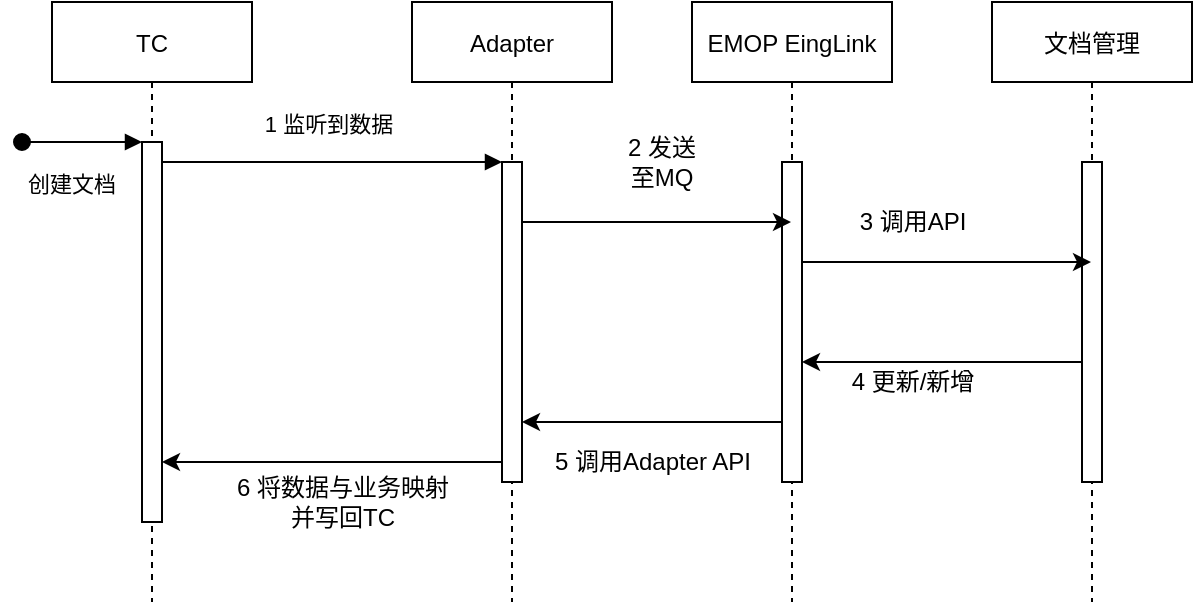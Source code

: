 <mxfile version="14.8.2" type="github"><diagram id="kgpKYQtTHZ0yAKxKKP6v" name="Page-1"><mxGraphModel dx="1399" dy="604" grid="1" gridSize="10" guides="1" tooltips="1" connect="1" arrows="1" fold="1" page="1" pageScale="1" pageWidth="850" pageHeight="1100" math="0" shadow="0"><root><mxCell id="0"/><mxCell id="1" parent="0"/><mxCell id="3nuBFxr9cyL0pnOWT2aG-1" value="TC" style="shape=umlLifeline;perimeter=lifelinePerimeter;container=1;collapsible=0;recursiveResize=0;rounded=0;shadow=0;strokeWidth=1;" parent="1" vertex="1"><mxGeometry x="120" y="80" width="100" height="300" as="geometry"/></mxCell><mxCell id="3nuBFxr9cyL0pnOWT2aG-2" value="" style="points=[];perimeter=orthogonalPerimeter;rounded=0;shadow=0;strokeWidth=1;" parent="3nuBFxr9cyL0pnOWT2aG-1" vertex="1"><mxGeometry x="45" y="70" width="10" height="190" as="geometry"/></mxCell><mxCell id="3nuBFxr9cyL0pnOWT2aG-3" value="创建文档" style="verticalAlign=bottom;startArrow=oval;endArrow=block;startSize=8;shadow=0;strokeWidth=1;" parent="3nuBFxr9cyL0pnOWT2aG-1" target="3nuBFxr9cyL0pnOWT2aG-2" edge="1"><mxGeometry x="-0.167" y="-30" relative="1" as="geometry"><mxPoint x="-15" y="70" as="sourcePoint"/><mxPoint as="offset"/></mxGeometry></mxCell><mxCell id="3nuBFxr9cyL0pnOWT2aG-5" value="Adapter" style="shape=umlLifeline;perimeter=lifelinePerimeter;container=1;collapsible=0;recursiveResize=0;rounded=0;shadow=0;strokeWidth=1;" parent="1" vertex="1"><mxGeometry x="300" y="80" width="100" height="300" as="geometry"/></mxCell><mxCell id="3nuBFxr9cyL0pnOWT2aG-6" value="" style="points=[];perimeter=orthogonalPerimeter;rounded=0;shadow=0;strokeWidth=1;" parent="3nuBFxr9cyL0pnOWT2aG-5" vertex="1"><mxGeometry x="45" y="80" width="10" height="160" as="geometry"/></mxCell><mxCell id="3nuBFxr9cyL0pnOWT2aG-8" value="1 监听到数据" style="verticalAlign=bottom;endArrow=block;entryX=0;entryY=0;shadow=0;strokeWidth=1;" parent="1" source="3nuBFxr9cyL0pnOWT2aG-2" target="3nuBFxr9cyL0pnOWT2aG-6" edge="1"><mxGeometry x="-0.003" y="10" relative="1" as="geometry"><mxPoint x="275" y="160" as="sourcePoint"/><Array as="points"><mxPoint x="260" y="160"/></Array><mxPoint x="-1" as="offset"/></mxGeometry></mxCell><mxCell id="GzMfBvMHXRvZ-ffQ_dT--5" value="EMOP EingLink" style="shape=umlLifeline;perimeter=lifelinePerimeter;container=1;collapsible=0;recursiveResize=0;rounded=0;shadow=0;strokeWidth=1;" parent="1" vertex="1"><mxGeometry x="440" y="80" width="100" height="300" as="geometry"/></mxCell><mxCell id="GzMfBvMHXRvZ-ffQ_dT--6" value="" style="points=[];perimeter=orthogonalPerimeter;rounded=0;shadow=0;strokeWidth=1;" parent="GzMfBvMHXRvZ-ffQ_dT--5" vertex="1"><mxGeometry x="45" y="80" width="10" height="160" as="geometry"/></mxCell><mxCell id="GzMfBvMHXRvZ-ffQ_dT--7" value="文档管理" style="shape=umlLifeline;perimeter=lifelinePerimeter;container=1;collapsible=0;recursiveResize=0;rounded=0;shadow=0;strokeWidth=1;" parent="1" vertex="1"><mxGeometry x="590" y="80" width="100" height="300" as="geometry"/></mxCell><mxCell id="GzMfBvMHXRvZ-ffQ_dT--8" value="" style="points=[];perimeter=orthogonalPerimeter;rounded=0;shadow=0;strokeWidth=1;" parent="GzMfBvMHXRvZ-ffQ_dT--7" vertex="1"><mxGeometry x="45" y="80" width="10" height="160" as="geometry"/></mxCell><mxCell id="GzMfBvMHXRvZ-ffQ_dT--9" style="edgeStyle=orthogonalEdgeStyle;rounded=0;orthogonalLoop=1;jettySize=auto;html=1;" parent="1" source="3nuBFxr9cyL0pnOWT2aG-6" target="GzMfBvMHXRvZ-ffQ_dT--5" edge="1"><mxGeometry relative="1" as="geometry"><Array as="points"><mxPoint x="420" y="190"/><mxPoint x="420" y="190"/></Array></mxGeometry></mxCell><mxCell id="GzMfBvMHXRvZ-ffQ_dT--10" style="edgeStyle=orthogonalEdgeStyle;rounded=0;orthogonalLoop=1;jettySize=auto;html=1;" parent="1" source="GzMfBvMHXRvZ-ffQ_dT--6" target="GzMfBvMHXRvZ-ffQ_dT--7" edge="1"><mxGeometry relative="1" as="geometry"><Array as="points"><mxPoint x="580" y="210"/><mxPoint x="580" y="210"/></Array></mxGeometry></mxCell><mxCell id="GzMfBvMHXRvZ-ffQ_dT--11" style="edgeStyle=orthogonalEdgeStyle;rounded=0;orthogonalLoop=1;jettySize=auto;html=1;" parent="1" source="GzMfBvMHXRvZ-ffQ_dT--8" target="GzMfBvMHXRvZ-ffQ_dT--6" edge="1"><mxGeometry relative="1" as="geometry"><Array as="points"><mxPoint x="590" y="260"/><mxPoint x="590" y="260"/></Array></mxGeometry></mxCell><mxCell id="GzMfBvMHXRvZ-ffQ_dT--12" style="edgeStyle=orthogonalEdgeStyle;rounded=0;orthogonalLoop=1;jettySize=auto;html=1;" parent="1" source="GzMfBvMHXRvZ-ffQ_dT--6" target="3nuBFxr9cyL0pnOWT2aG-6" edge="1"><mxGeometry relative="1" as="geometry"><Array as="points"><mxPoint x="410" y="290"/><mxPoint x="410" y="290"/></Array></mxGeometry></mxCell><mxCell id="GzMfBvMHXRvZ-ffQ_dT--13" style="edgeStyle=orthogonalEdgeStyle;rounded=0;orthogonalLoop=1;jettySize=auto;html=1;" parent="1" source="3nuBFxr9cyL0pnOWT2aG-6" target="3nuBFxr9cyL0pnOWT2aG-2" edge="1"><mxGeometry relative="1" as="geometry"><Array as="points"><mxPoint x="260" y="310"/><mxPoint x="260" y="310"/></Array></mxGeometry></mxCell><mxCell id="GzMfBvMHXRvZ-ffQ_dT--15" value="2 发送至MQ" style="text;html=1;strokeColor=none;fillColor=none;align=center;verticalAlign=middle;whiteSpace=wrap;rounded=0;" parent="1" vertex="1"><mxGeometry x="405" y="150" width="40" height="20" as="geometry"/></mxCell><mxCell id="GzMfBvMHXRvZ-ffQ_dT--16" value="3 调用API" style="text;html=1;align=center;verticalAlign=middle;resizable=0;points=[];autosize=1;strokeColor=none;" parent="1" vertex="1"><mxGeometry x="515" y="180" width="70" height="20" as="geometry"/></mxCell><mxCell id="GzMfBvMHXRvZ-ffQ_dT--17" value="4 更新/新增" style="text;html=1;align=center;verticalAlign=middle;resizable=0;points=[];autosize=1;strokeColor=none;" parent="1" vertex="1"><mxGeometry x="510" y="260" width="80" height="20" as="geometry"/></mxCell><mxCell id="GzMfBvMHXRvZ-ffQ_dT--18" value="5 调用Adapter API" style="text;html=1;align=center;verticalAlign=middle;resizable=0;points=[];autosize=1;strokeColor=none;" parent="1" vertex="1"><mxGeometry x="365" y="300" width="110" height="20" as="geometry"/></mxCell><mxCell id="GzMfBvMHXRvZ-ffQ_dT--19" value="6 将数据与业务映射&lt;br&gt;并写回TC" style="text;html=1;align=center;verticalAlign=middle;resizable=0;points=[];autosize=1;strokeColor=none;" parent="1" vertex="1"><mxGeometry x="205" y="315" width="120" height="30" as="geometry"/></mxCell></root></mxGraphModel></diagram></mxfile>